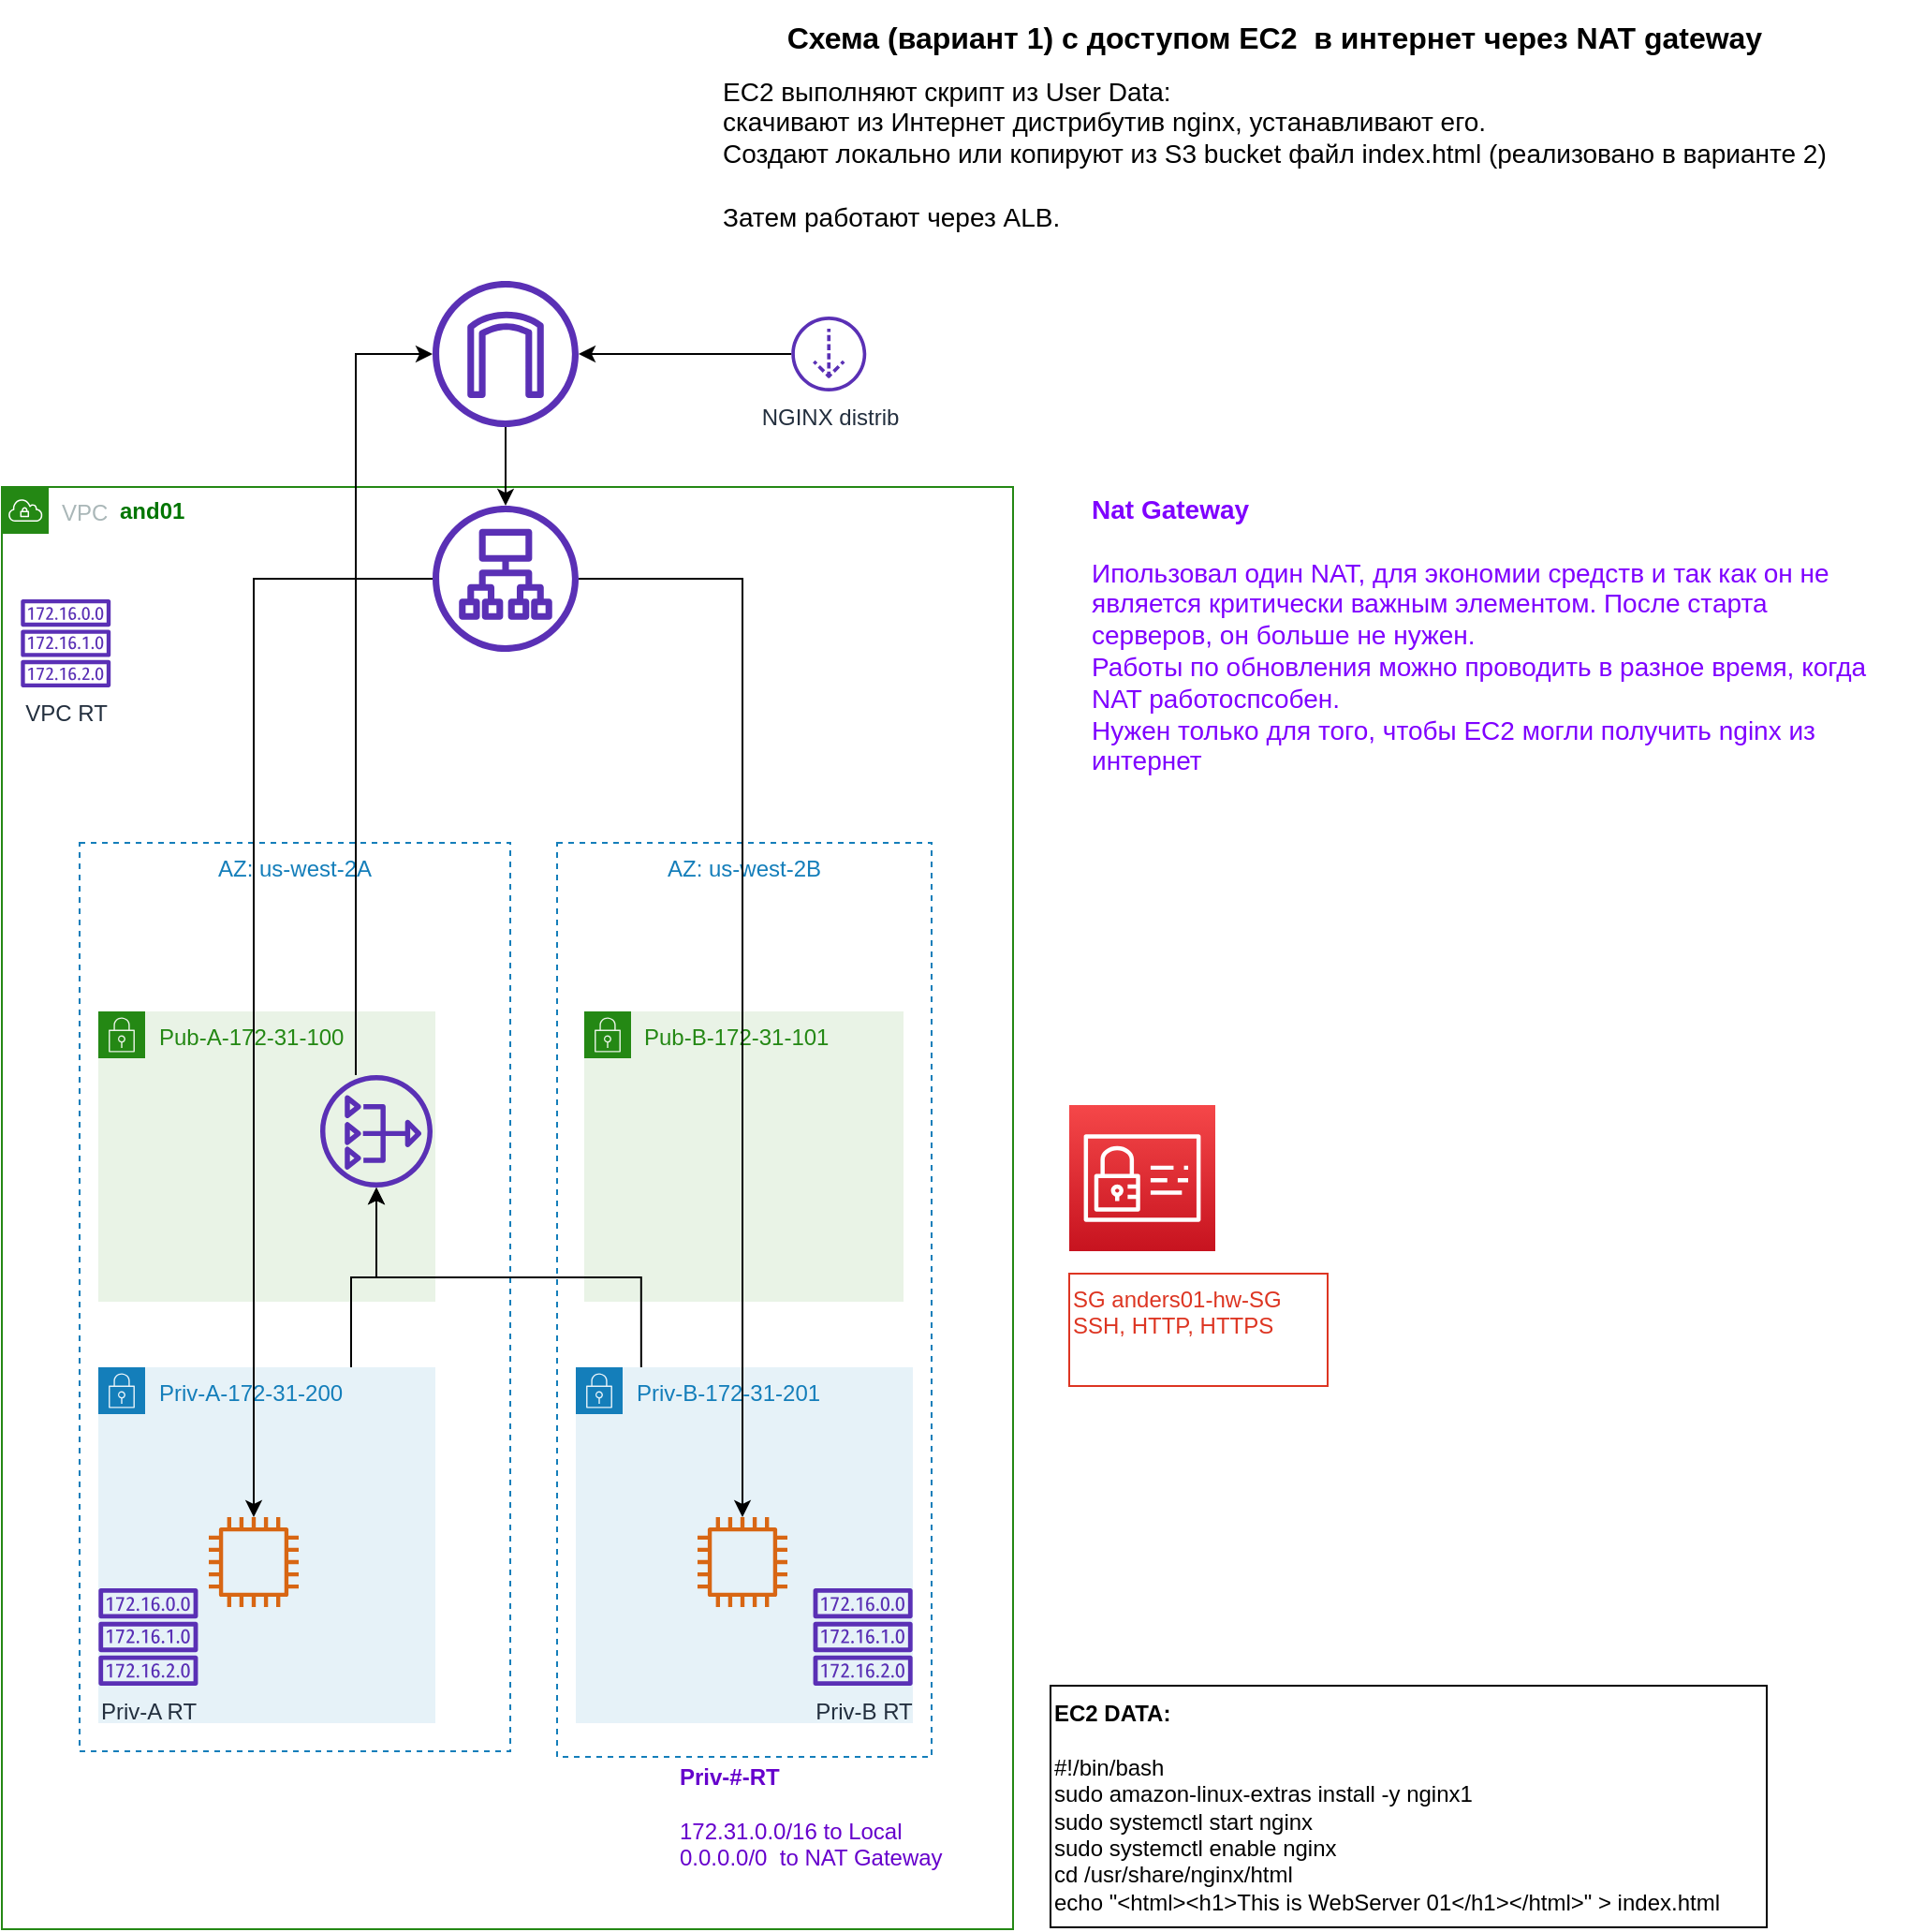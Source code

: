 <mxfile version="14.4.3" type="device"><diagram id="Ht1M8jgEwFfnCIfOTk4-" name="Page-1"><mxGraphModel dx="1086" dy="776" grid="1" gridSize="10" guides="1" tooltips="1" connect="1" arrows="1" fold="1" page="1" pageScale="1" pageWidth="1169" pageHeight="827" math="0" shadow="0"><root><mxCell id="0"/><mxCell id="1" parent="0"/><mxCell id="Z9WsgQVovs0Uvv-2BggI-11" value="VPC" style="points=[[0,0],[0.25,0],[0.5,0],[0.75,0],[1,0],[1,0.25],[1,0.5],[1,0.75],[1,1],[0.75,1],[0.5,1],[0.25,1],[0,1],[0,0.75],[0,0.5],[0,0.25]];outlineConnect=0;gradientColor=none;html=1;whiteSpace=wrap;fontSize=12;fontStyle=0;shape=mxgraph.aws4.group;grIcon=mxgraph.aws4.group_vpc;strokeColor=#248814;fillColor=none;verticalAlign=top;align=left;spacingLeft=30;fontColor=#AAB7B8;dashed=0;" parent="1" vertex="1"><mxGeometry x="110" y="310" width="540" height="770" as="geometry"/></mxCell><mxCell id="Z9WsgQVovs0Uvv-2BggI-14" value="AZ: us-west-2B" style="fillColor=none;strokeColor=#147EBA;dashed=1;verticalAlign=top;fontStyle=0;fontColor=#147EBA;" parent="1" vertex="1"><mxGeometry x="406.5" y="500" width="200" height="488" as="geometry"/></mxCell><mxCell id="Z9WsgQVovs0Uvv-2BggI-10" value="AZ: us-west-2A" style="fillColor=none;strokeColor=#147EBA;dashed=1;verticalAlign=top;fontStyle=0;fontColor=#147EBA;" parent="1" vertex="1"><mxGeometry x="151.5" y="500" width="230" height="485" as="geometry"/></mxCell><mxCell id="Z9WsgQVovs0Uvv-2BggI-3" value="" style="outlineConnect=0;fontColor=#232F3E;gradientColor=none;fillColor=#D86613;strokeColor=none;dashed=0;verticalLabelPosition=bottom;verticalAlign=top;align=center;html=1;fontSize=12;fontStyle=0;aspect=fixed;pointerEvents=1;shape=mxgraph.aws4.instance2;" parent="1" vertex="1"><mxGeometry x="232" y="650" width="48" height="48" as="geometry"/></mxCell><mxCell id="Z9WsgQVovs0Uvv-2BggI-4" value="" style="outlineConnect=0;fontColor=#232F3E;gradientColor=none;fillColor=#5A30B5;strokeColor=none;dashed=0;verticalLabelPosition=bottom;verticalAlign=top;align=center;html=1;fontSize=12;fontStyle=0;aspect=fixed;pointerEvents=1;shape=mxgraph.aws4.internet_gateway;" parent="1" vertex="1"><mxGeometry x="340" y="200" width="78" height="78" as="geometry"/></mxCell><object label="Priv-A-172-31-200" Priv-A-172-31-200="172.31.200.0/24" id="Z9WsgQVovs0Uvv-2BggI-12"><mxCell style="points=[[0,0],[0.25,0],[0.5,0],[0.75,0],[1,0],[1,0.25],[1,0.5],[1,0.75],[1,1],[0.75,1],[0.5,1],[0.25,1],[0,1],[0,0.75],[0,0.5],[0,0.25]];outlineConnect=0;gradientColor=none;html=1;whiteSpace=wrap;fontSize=12;fontStyle=0;shape=mxgraph.aws4.group;grIcon=mxgraph.aws4.group_security_group;grStroke=0;strokeColor=#147EBA;fillColor=#E6F2F8;verticalAlign=top;align=left;spacingLeft=30;fontColor=#147EBA;dashed=0;" parent="1" vertex="1"><mxGeometry x="161.5" y="780" width="180" height="190" as="geometry"/></mxCell></object><mxCell id="Z9WsgQVovs0Uvv-2BggI-13" value="Pub-A-172-31-100" style="points=[[0,0],[0.25,0],[0.5,0],[0.75,0],[1,0],[1,0.25],[1,0.5],[1,0.75],[1,1],[0.75,1],[0.5,1],[0.25,1],[0,1],[0,0.75],[0,0.5],[0,0.25]];outlineConnect=0;gradientColor=none;html=1;whiteSpace=wrap;fontSize=12;fontStyle=0;shape=mxgraph.aws4.group;grIcon=mxgraph.aws4.group_security_group;grStroke=0;strokeColor=#248814;fillColor=#E9F3E6;verticalAlign=top;align=left;spacingLeft=30;fontColor=#248814;dashed=0;" parent="1" vertex="1"><mxGeometry x="161.5" y="590" width="180" height="155" as="geometry"/></mxCell><mxCell id="Z9WsgQVovs0Uvv-2BggI-1" value="" style="outlineConnect=0;fontColor=#232F3E;gradientColor=none;fillColor=#D86613;strokeColor=none;dashed=0;verticalLabelPosition=bottom;verticalAlign=top;align=center;html=1;fontSize=12;fontStyle=0;aspect=fixed;pointerEvents=1;shape=mxgraph.aws4.instance2;" parent="1" vertex="1"><mxGeometry x="220.5" y="860" width="48" height="48" as="geometry"/></mxCell><mxCell id="Z9WsgQVovs0Uvv-2BggI-15" value="Priv-B-172-31-201" style="points=[[0,0],[0.25,0],[0.5,0],[0.75,0],[1,0],[1,0.25],[1,0.5],[1,0.75],[1,1],[0.75,1],[0.5,1],[0.25,1],[0,1],[0,0.75],[0,0.5],[0,0.25]];outlineConnect=0;gradientColor=none;html=1;whiteSpace=wrap;fontSize=12;fontStyle=0;shape=mxgraph.aws4.group;grIcon=mxgraph.aws4.group_security_group;grStroke=0;strokeColor=#147EBA;fillColor=#E6F2F8;verticalAlign=top;align=left;spacingLeft=30;fontColor=#147EBA;dashed=0;" parent="1" vertex="1"><mxGeometry x="416.5" y="780" width="180" height="190" as="geometry"/></mxCell><mxCell id="Z9WsgQVovs0Uvv-2BggI-2" value="" style="outlineConnect=0;fontColor=#232F3E;gradientColor=none;fillColor=#D86613;strokeColor=none;dashed=0;verticalLabelPosition=bottom;verticalAlign=top;align=center;html=1;fontSize=12;fontStyle=0;aspect=fixed;pointerEvents=1;shape=mxgraph.aws4.instance2;" parent="1" vertex="1"><mxGeometry x="481.5" y="860" width="48" height="48" as="geometry"/></mxCell><mxCell id="Z9WsgQVovs0Uvv-2BggI-16" value="Pub-B-172-31-101" style="points=[[0,0],[0.25,0],[0.5,0],[0.75,0],[1,0],[1,0.25],[1,0.5],[1,0.75],[1,1],[0.75,1],[0.5,1],[0.25,1],[0,1],[0,0.75],[0,0.5],[0,0.25]];outlineConnect=0;gradientColor=none;html=1;whiteSpace=wrap;fontSize=12;fontStyle=0;shape=mxgraph.aws4.group;grIcon=mxgraph.aws4.group_security_group;grStroke=0;strokeColor=#248814;fillColor=#E9F3E6;verticalAlign=top;align=left;spacingLeft=30;fontColor=#248814;dashed=0;" parent="1" vertex="1"><mxGeometry x="421" y="590" width="170.5" height="155" as="geometry"/></mxCell><mxCell id="Z9WsgQVovs0Uvv-2BggI-25" style="edgeStyle=orthogonalEdgeStyle;rounded=0;orthogonalLoop=1;jettySize=auto;html=1;exitX=0.194;exitY=0;exitDx=0;exitDy=0;exitPerimeter=0;" parent="1" source="Z9WsgQVovs0Uvv-2BggI-15" target="Z9WsgQVovs0Uvv-2BggI-8" edge="1"><mxGeometry x="110" y="200" as="geometry"/></mxCell><mxCell id="Z9WsgQVovs0Uvv-2BggI-26" style="edgeStyle=orthogonalEdgeStyle;rounded=0;orthogonalLoop=1;jettySize=auto;html=1;exitX=0.75;exitY=0;exitDx=0;exitDy=0;" parent="1" source="Z9WsgQVovs0Uvv-2BggI-12" target="Z9WsgQVovs0Uvv-2BggI-8" edge="1"><mxGeometry x="110" y="200" as="geometry"/></mxCell><mxCell id="Z9WsgQVovs0Uvv-2BggI-8" value="" style="outlineConnect=0;fontColor=#232F3E;gradientColor=none;fillColor=#5A30B5;strokeColor=none;dashed=0;verticalLabelPosition=bottom;verticalAlign=top;align=center;html=1;fontSize=12;fontStyle=0;aspect=fixed;pointerEvents=1;shape=mxgraph.aws4.nat_gateway;" parent="1" vertex="1"><mxGeometry x="280" y="624" width="60" height="60" as="geometry"/></mxCell><mxCell id="Z9WsgQVovs0Uvv-2BggI-6" value="" style="outlineConnect=0;fontColor=#232F3E;gradientColor=none;fillColor=#5A30B5;strokeColor=none;dashed=0;verticalLabelPosition=bottom;verticalAlign=top;align=center;html=1;fontSize=12;fontStyle=0;aspect=fixed;pointerEvents=1;shape=mxgraph.aws4.application_load_balancer;" parent="1" vertex="1"><mxGeometry x="340" y="320" width="78" height="78" as="geometry"/></mxCell><mxCell id="Z9WsgQVovs0Uvv-2BggI-17" style="edgeStyle=orthogonalEdgeStyle;rounded=0;orthogonalLoop=1;jettySize=auto;html=1;" parent="1" source="Z9WsgQVovs0Uvv-2BggI-6" target="Z9WsgQVovs0Uvv-2BggI-1" edge="1"><mxGeometry x="110" y="200" as="geometry"/></mxCell><mxCell id="Z9WsgQVovs0Uvv-2BggI-18" style="edgeStyle=orthogonalEdgeStyle;rounded=0;orthogonalLoop=1;jettySize=auto;html=1;" parent="1" source="Z9WsgQVovs0Uvv-2BggI-6" target="Z9WsgQVovs0Uvv-2BggI-2" edge="1"><mxGeometry x="110" y="200" as="geometry"/></mxCell><mxCell id="Z9WsgQVovs0Uvv-2BggI-19" value="Priv-A RT" style="outlineConnect=0;fontColor=#232F3E;gradientColor=none;fillColor=#5A30B5;strokeColor=none;dashed=0;verticalLabelPosition=bottom;verticalAlign=top;align=center;html=1;fontSize=12;fontStyle=0;aspect=fixed;pointerEvents=1;shape=mxgraph.aws4.route_table;" parent="1" vertex="1"><mxGeometry x="161.5" y="898" width="53.37" height="52" as="geometry"/></mxCell><mxCell id="Z9WsgQVovs0Uvv-2BggI-21" value="VPC RT" style="outlineConnect=0;fontColor=#232F3E;gradientColor=none;fillColor=#5A30B5;strokeColor=none;dashed=0;verticalLabelPosition=bottom;verticalAlign=top;align=center;html=1;fontSize=12;fontStyle=0;aspect=fixed;pointerEvents=1;shape=mxgraph.aws4.route_table;" parent="1" vertex="1"><mxGeometry x="120" y="370" width="48.24" height="47" as="geometry"/></mxCell><mxCell id="Z9WsgQVovs0Uvv-2BggI-22" value="Priv-B RT" style="outlineConnect=0;fontColor=#232F3E;gradientColor=none;fillColor=#5A30B5;strokeColor=none;dashed=0;verticalLabelPosition=bottom;verticalAlign=top;align=center;html=1;fontSize=12;fontStyle=0;aspect=fixed;pointerEvents=1;shape=mxgraph.aws4.route_table;" parent="1" vertex="1"><mxGeometry x="543.13" y="898" width="53.37" height="52" as="geometry"/></mxCell><mxCell id="Z9WsgQVovs0Uvv-2BggI-24" style="edgeStyle=orthogonalEdgeStyle;rounded=0;orthogonalLoop=1;jettySize=auto;html=1;" parent="1" source="Z9WsgQVovs0Uvv-2BggI-8" target="Z9WsgQVovs0Uvv-2BggI-4" edge="1"><mxGeometry x="110" y="200" as="geometry"><Array as="points"><mxPoint x="299" y="239"/></Array></mxGeometry></mxCell><mxCell id="Z9WsgQVovs0Uvv-2BggI-23" style="edgeStyle=orthogonalEdgeStyle;rounded=0;orthogonalLoop=1;jettySize=auto;html=1;" parent="1" source="Z9WsgQVovs0Uvv-2BggI-4" target="Z9WsgQVovs0Uvv-2BggI-6" edge="1"><mxGeometry x="110" y="200" as="geometry"><mxPoint x="380" y="330" as="targetPoint"/></mxGeometry></mxCell><mxCell id="Z9WsgQVovs0Uvv-2BggI-29" style="edgeStyle=orthogonalEdgeStyle;rounded=0;orthogonalLoop=1;jettySize=auto;html=1;" parent="1" source="Z9WsgQVovs0Uvv-2BggI-28" target="Z9WsgQVovs0Uvv-2BggI-4" edge="1"><mxGeometry x="110" y="200" as="geometry"><mxPoint x="410" y="230" as="targetPoint"/></mxGeometry></mxCell><mxCell id="Z9WsgQVovs0Uvv-2BggI-28" value="NGINX distrib" style="outlineConnect=0;fontColor=#232F3E;gradientColor=none;fillColor=#5A30B5;strokeColor=none;dashed=0;verticalLabelPosition=bottom;verticalAlign=top;align=center;html=1;fontSize=12;fontStyle=0;aspect=fixed;pointerEvents=1;shape=mxgraph.aws4.download_distribution;" parent="1" vertex="1"><mxGeometry x="531.63" y="219" width="40" height="40" as="geometry"/></mxCell><mxCell id="Z9WsgQVovs0Uvv-2BggI-30" value="SG anders01-hw-SG&#10;SSH, HTTP, HTTPS" style="fillColor=none;strokeColor=#DD3522;verticalAlign=top;fontStyle=0;fontColor=#DD3522;align=left;" parent="1" vertex="1"><mxGeometry x="680" y="730" width="138" height="60" as="geometry"/></mxCell><mxCell id="Z9WsgQVovs0Uvv-2BggI-33" value="&lt;font style=&quot;font-size: 14px&quot;&gt;&lt;b&gt;Nat Gateway&lt;/b&gt; &lt;br&gt;&lt;br&gt;Ипользовал один NAT, для экономии средств и так как он не является критически важным элементом. После старта серверов, он больше не нужен. &lt;br&gt;Работы по обновления можно проводить в разное время, когда NAT работоспсобен.&lt;br&gt;Нужен только для того, чтобы EC2 могли получить nginx из интернет&amp;nbsp;&lt;/font&gt;" style="text;html=1;strokeColor=none;fillColor=none;align=left;verticalAlign=middle;whiteSpace=wrap;rounded=0;fontColor=#7F00FF;" parent="1" vertex="1"><mxGeometry x="690" y="310" width="420" height="157" as="geometry"/></mxCell><mxCell id="Z9WsgQVovs0Uvv-2BggI-34" value="&lt;div&gt;&lt;b&gt;EC2 DATA:&lt;/b&gt;&lt;/div&gt;&lt;div&gt;&lt;br&gt;&lt;/div&gt;&lt;div&gt;#!/bin/bash&lt;/div&gt;&lt;div&gt;sudo amazon-linux-extras install -y nginx1&lt;/div&gt;&lt;div&gt;sudo systemctl start nginx&lt;/div&gt;&lt;div&gt;sudo systemctl enable nginx&lt;/div&gt;&lt;div&gt;cd /usr/share/nginx/html&lt;/div&gt;&lt;div&gt;echo &quot;&amp;lt;html&amp;gt;&amp;lt;h1&amp;gt;This is WebServer 01&amp;lt;/h1&amp;gt;&amp;lt;/html&amp;gt;&quot; &amp;gt; index.html&lt;/div&gt;" style="text;html=1;fillColor=none;align=left;verticalAlign=middle;whiteSpace=wrap;rounded=0;strokeColor=#000000;" parent="1" vertex="1"><mxGeometry x="670" y="950" width="382.5" height="129" as="geometry"/></mxCell><mxCell id="Z9WsgQVovs0Uvv-2BggI-35" value="&lt;b&gt;Priv-#-RT&lt;/b&gt;&lt;br&gt;&lt;br&gt;172.31.0.0/16 to Local&lt;br&gt;0.0.0.0/0&amp;nbsp; to NAT Gateway" style="text;html=1;strokeColor=none;fillColor=none;align=left;verticalAlign=middle;whiteSpace=wrap;rounded=0;fontColor=#6600CC;" parent="1" vertex="1"><mxGeometry x="470" y="985" width="280" height="70" as="geometry"/></mxCell><mxCell id="Z9WsgQVovs0Uvv-2BggI-37" value="&lt;b&gt;and01&lt;/b&gt;" style="text;html=1;strokeColor=none;fillColor=none;align=left;verticalAlign=middle;whiteSpace=wrap;rounded=0;fontColor=#007500;" parent="1" vertex="1"><mxGeometry x="171" y="313" width="50" height="20" as="geometry"/></mxCell><mxCell id="pLHRPovxfIpPqGtAtpyl-1" value="" style="points=[[0,0,0],[0.25,0,0],[0.5,0,0],[0.75,0,0],[1,0,0],[0,1,0],[0.25,1,0],[0.5,1,0],[0.75,1,0],[1,1,0],[0,0.25,0],[0,0.5,0],[0,0.75,0],[1,0.25,0],[1,0.5,0],[1,0.75,0]];outlineConnect=0;fontColor=#232F3E;gradientColor=#F54749;gradientDirection=north;fillColor=#C7131F;strokeColor=#ffffff;dashed=0;verticalLabelPosition=bottom;verticalAlign=top;align=center;html=1;fontSize=12;fontStyle=0;aspect=fixed;shape=mxgraph.aws4.resourceIcon;resIcon=mxgraph.aws4.identity_and_access_management;" vertex="1" parent="1"><mxGeometry x="680" y="640" width="78" height="78" as="geometry"/></mxCell><mxCell id="pLHRPovxfIpPqGtAtpyl-2" value="&lt;h1 style=&quot;text-align: center ; font-size: 16px&quot;&gt;&lt;font style=&quot;font-size: 16px&quot;&gt;Схема (вариант 1) с доступом EC2&amp;nbsp; в интернет&lt;/font&gt;&amp;nbsp;через NAT gateway&lt;/h1&gt;&lt;div style=&quot;font-size: 14px&quot;&gt;&lt;font style=&quot;font-size: 14px&quot;&gt;EC2 выполняют скрипт из User Data:&amp;nbsp;&lt;/font&gt;&lt;/div&gt;&lt;div style=&quot;font-size: 14px&quot;&gt;&lt;font style=&quot;font-size: 14px&quot;&gt;скачивают из Интернет дистрибутив nginx, устанавливают его.&amp;nbsp;&lt;/font&gt;&lt;/div&gt;&lt;div style=&quot;font-size: 14px&quot;&gt;&lt;font style=&quot;font-size: 14px&quot;&gt;Создают локально или копируют из S3 bucket файл index.html (реализовано в варианте 2)&lt;/font&gt;&lt;/div&gt;&lt;div style=&quot;font-size: 14px&quot;&gt;&lt;font style=&quot;font-size: 14px&quot;&gt;&lt;br&gt;&lt;/font&gt;&lt;/div&gt;&lt;div style=&quot;font-size: 14px&quot;&gt;&lt;font style=&quot;font-size: 14px&quot;&gt;Затем работают через ALB.&lt;/font&gt;&lt;/div&gt;" style="text;html=1;strokeColor=none;fillColor=none;spacing=5;spacingTop=-20;whiteSpace=wrap;overflow=hidden;rounded=0;" vertex="1" parent="1"><mxGeometry x="490" y="60" width="638" height="150" as="geometry"/></mxCell></root></mxGraphModel></diagram></mxfile>
